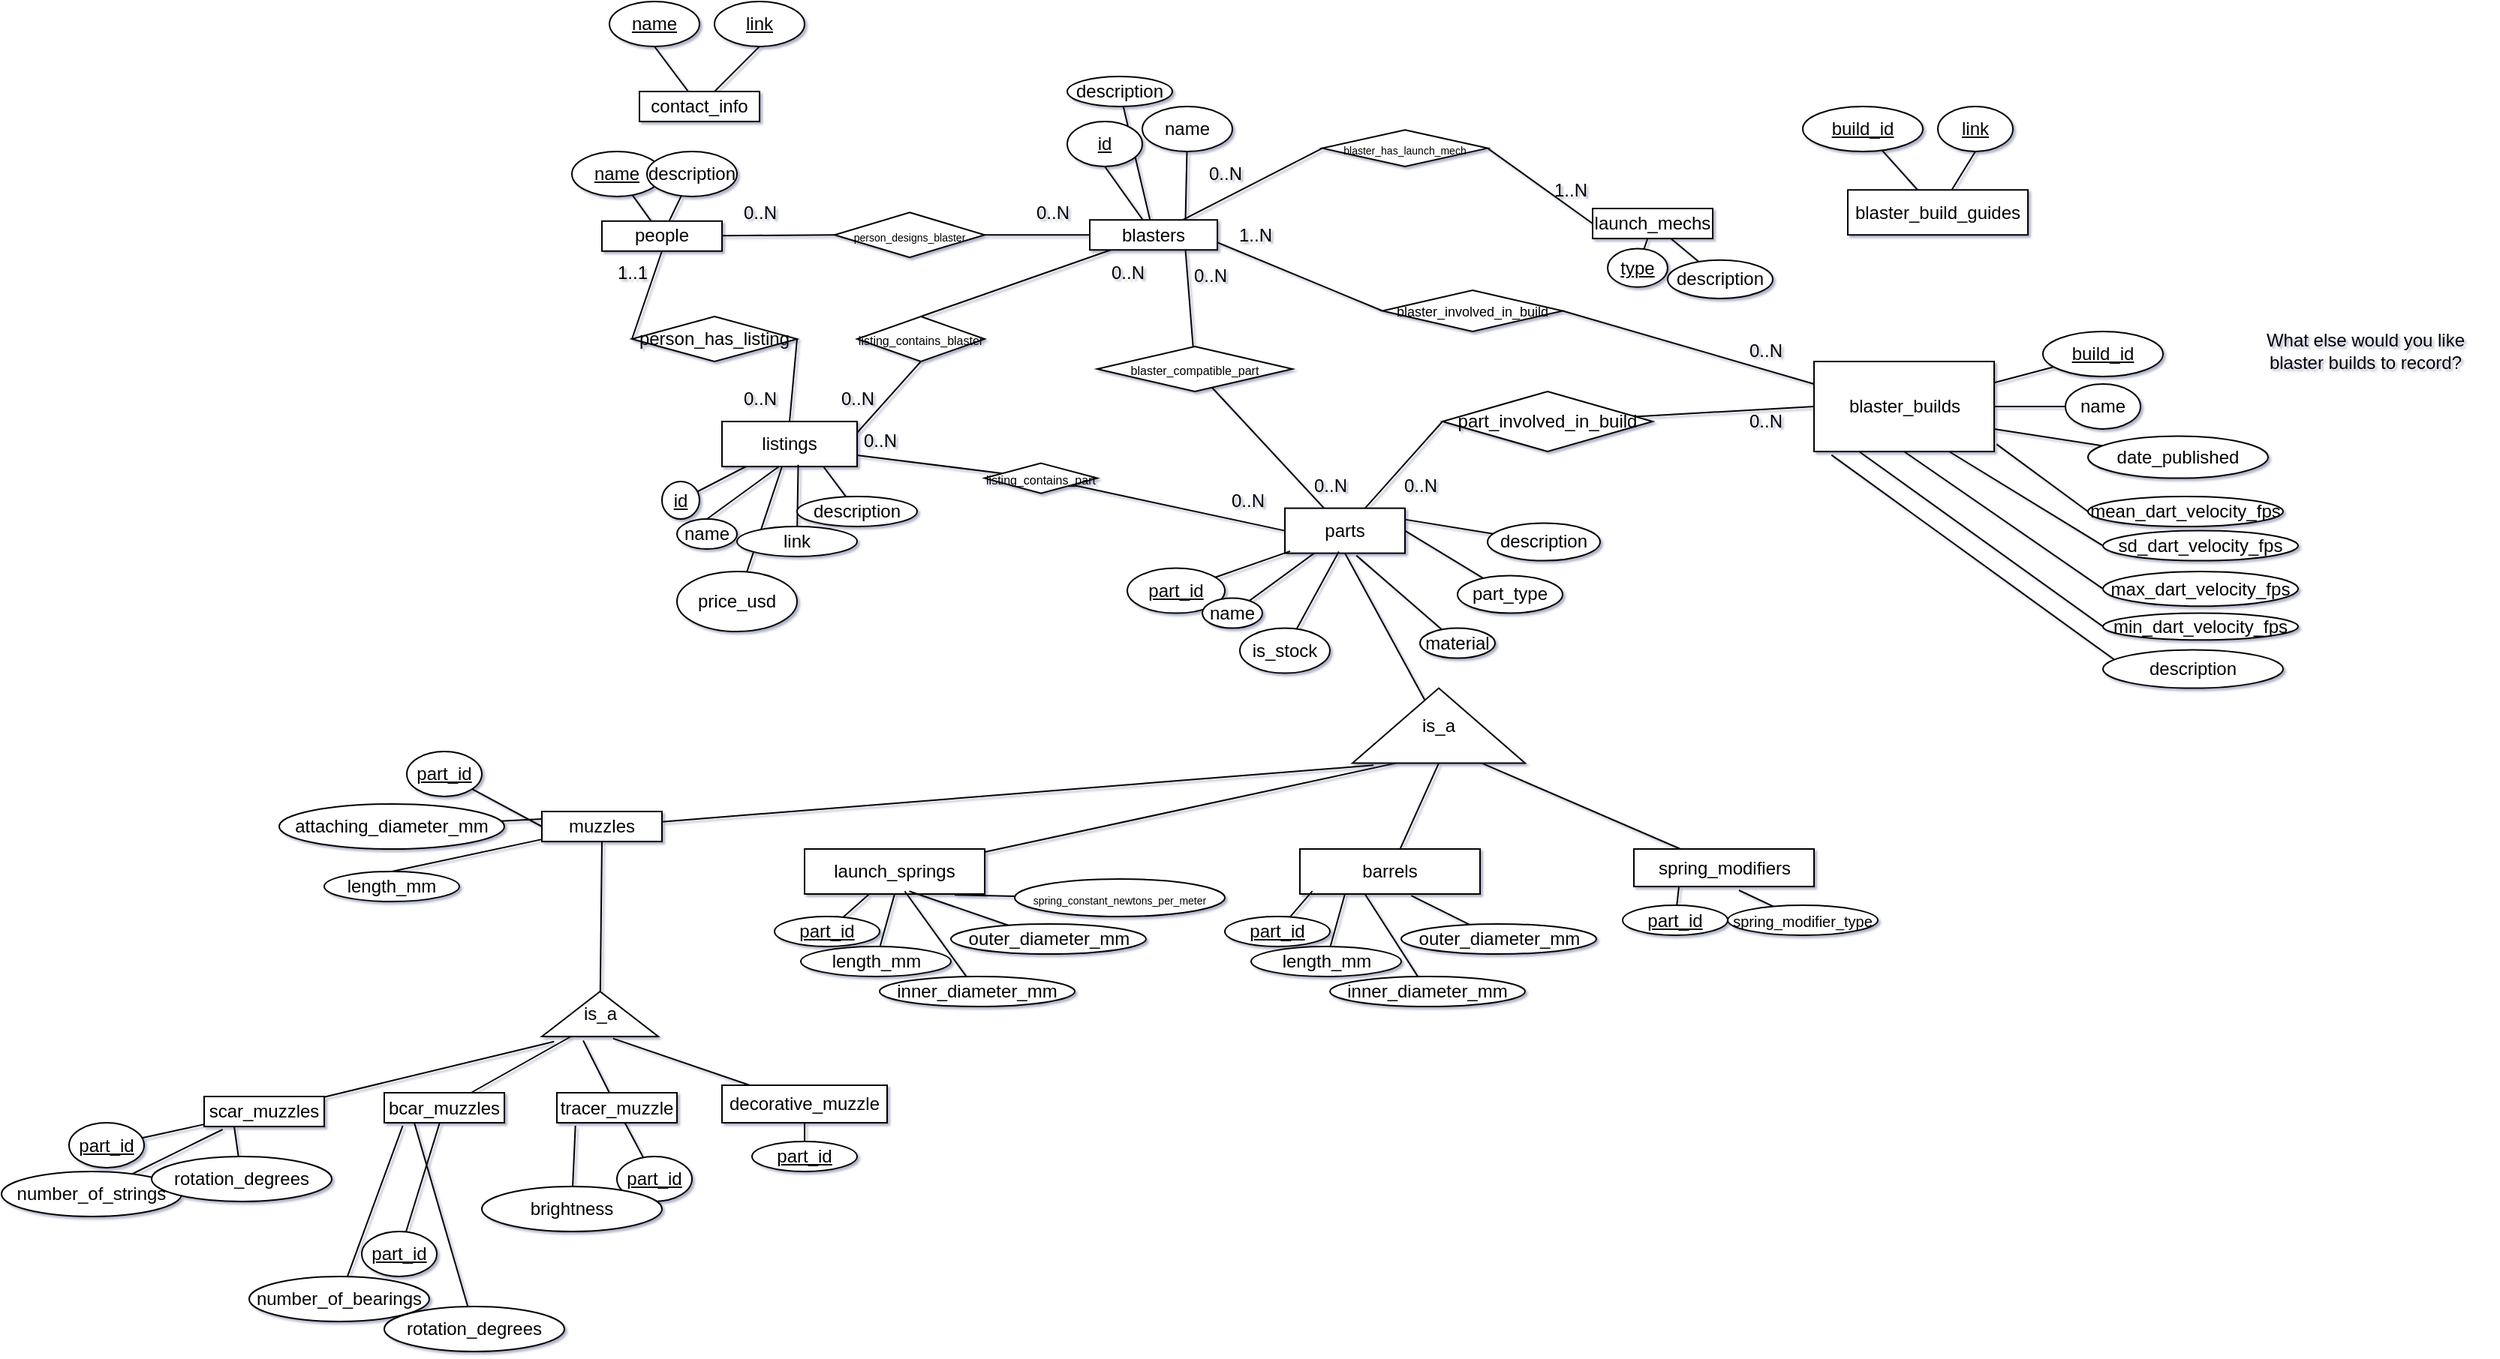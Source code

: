 <mxfile version="21.6.6" type="device">
  <diagram name="Page-1" id="jVRTwSANuptriIAOJ5WK">
    <mxGraphModel dx="1784" dy="1599" grid="1" gridSize="10" guides="1" tooltips="1" connect="1" arrows="1" fold="1" page="1" pageScale="1" pageWidth="850" pageHeight="1100" math="0" shadow="1">
      <root>
        <mxCell id="0" />
        <mxCell id="1" parent="0" />
        <mxCell id="3hl7cFS-K8GNGfFw6mI9-3" value="" style="rounded=0;orthogonalLoop=1;jettySize=auto;html=1;endArrow=none;endFill=0;" parent="1" source="3hl7cFS-K8GNGfFw6mI9-1" target="3hl7cFS-K8GNGfFw6mI9-2" edge="1">
          <mxGeometry relative="1" as="geometry" />
        </mxCell>
        <mxCell id="7mRlxiWVUr4tO_FYAmdJ-11" value="" style="rounded=0;orthogonalLoop=1;jettySize=auto;html=1;endArrow=none;endFill=0;entryX=0;entryY=0.5;entryDx=0;entryDy=0;" parent="1" source="3hl7cFS-K8GNGfFw6mI9-1" target="7mRlxiWVUr4tO_FYAmdJ-9" edge="1">
          <mxGeometry relative="1" as="geometry" />
        </mxCell>
        <mxCell id="DZtyibXecPL0K3rIrzlG-8" style="rounded=0;orthogonalLoop=1;jettySize=auto;html=1;endArrow=none;endFill=0;" parent="1" source="3hl7cFS-K8GNGfFw6mI9-1" target="DZtyibXecPL0K3rIrzlG-9" edge="1">
          <mxGeometry relative="1" as="geometry">
            <mxPoint x="140" y="70" as="targetPoint" />
          </mxGeometry>
        </mxCell>
        <mxCell id="3hl7cFS-K8GNGfFw6mI9-1" value="people" style="rounded=0;whiteSpace=wrap;html=1;" parent="1" vertex="1">
          <mxGeometry x="30" y="106.4" width="80" height="20" as="geometry" />
        </mxCell>
        <mxCell id="3hl7cFS-K8GNGfFw6mI9-2" value="&lt;u&gt;name&lt;/u&gt;" style="ellipse;whiteSpace=wrap;html=1;rounded=0;" parent="1" vertex="1">
          <mxGeometry x="10" y="60" width="60" height="30" as="geometry" />
        </mxCell>
        <mxCell id="LDvFnLhQpbpHu-sAu5eW-1" style="rounded=0;orthogonalLoop=1;jettySize=auto;html=1;exitX=0.75;exitY=0;exitDx=0;exitDy=0;endArrow=none;endFill=0;" parent="1" source="7mRlxiWVUr4tO_FYAmdJ-6" target="LDvFnLhQpbpHu-sAu5eW-2" edge="1">
          <mxGeometry relative="1" as="geometry">
            <mxPoint x="470" y="180" as="targetPoint" />
          </mxGeometry>
        </mxCell>
        <mxCell id="DZtyibXecPL0K3rIrzlG-34" value="" style="rounded=0;orthogonalLoop=1;jettySize=auto;html=1;endArrow=none;endFill=0;entryX=0.5;entryY=0;entryDx=0;entryDy=0;" parent="1" source="7mRlxiWVUr4tO_FYAmdJ-6" target="DZtyibXecPL0K3rIrzlG-33" edge="1">
          <mxGeometry relative="1" as="geometry" />
        </mxCell>
        <mxCell id="Q97ecjHZX_WzcBAMWpsf-6" style="rounded=0;orthogonalLoop=1;jettySize=auto;html=1;entryX=0;entryY=0.5;entryDx=0;entryDy=0;endArrow=none;endFill=0;" parent="1" source="7mRlxiWVUr4tO_FYAmdJ-6" target="Q97ecjHZX_WzcBAMWpsf-5" edge="1">
          <mxGeometry relative="1" as="geometry" />
        </mxCell>
        <mxCell id="DftHSwd2Ka5qHWuFwskT-1" style="rounded=0;orthogonalLoop=1;jettySize=auto;html=1;endArrow=none;endFill=0;" parent="1" source="7mRlxiWVUr4tO_FYAmdJ-6" target="DftHSwd2Ka5qHWuFwskT-2" edge="1">
          <mxGeometry relative="1" as="geometry">
            <mxPoint x="370" y="20" as="targetPoint" />
          </mxGeometry>
        </mxCell>
        <mxCell id="7mRlxiWVUr4tO_FYAmdJ-6" value="blasters" style="rounded=0;whiteSpace=wrap;html=1;" parent="1" vertex="1">
          <mxGeometry x="355" y="105.61" width="85" height="20" as="geometry" />
        </mxCell>
        <mxCell id="7mRlxiWVUr4tO_FYAmdJ-8" value="" style="rounded=0;orthogonalLoop=1;jettySize=auto;html=1;endArrow=none;endFill=0;exitX=0.5;exitY=1;exitDx=0;exitDy=0;" parent="1" source="7mRlxiWVUr4tO_FYAmdJ-7" target="7mRlxiWVUr4tO_FYAmdJ-6" edge="1">
          <mxGeometry relative="1" as="geometry">
            <mxPoint x="447.438" y="190.003" as="sourcePoint" />
          </mxGeometry>
        </mxCell>
        <mxCell id="7mRlxiWVUr4tO_FYAmdJ-7" value="&lt;u&gt;id&lt;/u&gt;" style="ellipse;whiteSpace=wrap;html=1;" parent="1" vertex="1">
          <mxGeometry x="340" y="40" width="50" height="30" as="geometry" />
        </mxCell>
        <mxCell id="7mRlxiWVUr4tO_FYAmdJ-12" style="rounded=0;orthogonalLoop=1;jettySize=auto;html=1;entryX=0;entryY=0.5;entryDx=0;entryDy=0;endArrow=none;endFill=0;exitX=1;exitY=0.5;exitDx=0;exitDy=0;" parent="1" source="7mRlxiWVUr4tO_FYAmdJ-9" target="7mRlxiWVUr4tO_FYAmdJ-6" edge="1">
          <mxGeometry relative="1" as="geometry" />
        </mxCell>
        <mxCell id="7mRlxiWVUr4tO_FYAmdJ-9" value="&lt;font style=&quot;font-size: 7px;&quot;&gt;person_designs_blaster&lt;/font&gt;" style="rhombus;whiteSpace=wrap;html=1;" parent="1" vertex="1">
          <mxGeometry x="185" y="100.61" width="100" height="30" as="geometry" />
        </mxCell>
        <mxCell id="7mRlxiWVUr4tO_FYAmdJ-10" style="edgeStyle=orthogonalEdgeStyle;rounded=0;orthogonalLoop=1;jettySize=auto;html=1;exitX=0.5;exitY=1;exitDx=0;exitDy=0;" parent="1" edge="1">
          <mxGeometry relative="1" as="geometry">
            <mxPoint x="100" y="70" as="sourcePoint" />
            <mxPoint x="100" y="70" as="targetPoint" />
          </mxGeometry>
        </mxCell>
        <mxCell id="7mRlxiWVUr4tO_FYAmdJ-14" value="0..N" style="text;html=1;align=center;verticalAlign=middle;resizable=0;points=[];autosize=1;strokeColor=none;fillColor=none;" parent="1" vertex="1">
          <mxGeometry x="305" y="85.61" width="50" height="30" as="geometry" />
        </mxCell>
        <mxCell id="7mRlxiWVUr4tO_FYAmdJ-15" value="0..N" style="text;html=1;align=center;verticalAlign=middle;resizable=0;points=[];autosize=1;strokeColor=none;fillColor=none;" parent="1" vertex="1">
          <mxGeometry x="110" y="85.61" width="50" height="30" as="geometry" />
        </mxCell>
        <mxCell id="LDvFnLhQpbpHu-sAu5eW-2" value="name" style="ellipse;whiteSpace=wrap;html=1;" parent="1" vertex="1">
          <mxGeometry x="390" y="30" width="60" height="30" as="geometry" />
        </mxCell>
        <mxCell id="DZtyibXecPL0K3rIrzlG-9" value="description" style="ellipse;whiteSpace=wrap;html=1;" parent="1" vertex="1">
          <mxGeometry x="60" y="60" width="60" height="30" as="geometry" />
        </mxCell>
        <mxCell id="DZtyibXecPL0K3rIrzlG-16" value="" style="rounded=0;orthogonalLoop=1;jettySize=auto;html=1;endArrow=none;endFill=0;" parent="1" source="DZtyibXecPL0K3rIrzlG-14" target="DZtyibXecPL0K3rIrzlG-15" edge="1">
          <mxGeometry relative="1" as="geometry" />
        </mxCell>
        <mxCell id="DZtyibXecPL0K3rIrzlG-18" value="" style="rounded=0;orthogonalLoop=1;jettySize=auto;html=1;endArrow=none;endFill=0;" parent="1" source="DZtyibXecPL0K3rIrzlG-14" target="DZtyibXecPL0K3rIrzlG-17" edge="1">
          <mxGeometry relative="1" as="geometry" />
        </mxCell>
        <mxCell id="DZtyibXecPL0K3rIrzlG-14" value="listings" style="whiteSpace=wrap;html=1;" parent="1" vertex="1">
          <mxGeometry x="110" y="240" width="90" height="30" as="geometry" />
        </mxCell>
        <mxCell id="DZtyibXecPL0K3rIrzlG-15" value="&lt;u&gt;id&lt;/u&gt;" style="ellipse;whiteSpace=wrap;html=1;" parent="1" vertex="1">
          <mxGeometry x="70" y="280" width="25" height="25" as="geometry" />
        </mxCell>
        <mxCell id="DZtyibXecPL0K3rIrzlG-17" value="price_usd" style="ellipse;whiteSpace=wrap;html=1;" parent="1" vertex="1">
          <mxGeometry x="80" y="340" width="80" height="40" as="geometry" />
        </mxCell>
        <mxCell id="DZtyibXecPL0K3rIrzlG-22" style="rounded=0;orthogonalLoop=1;jettySize=auto;html=1;entryX=0.564;entryY=0.963;entryDx=0;entryDy=0;entryPerimeter=0;endArrow=none;endFill=0;" parent="1" source="DZtyibXecPL0K3rIrzlG-21" target="DZtyibXecPL0K3rIrzlG-14" edge="1">
          <mxGeometry relative="1" as="geometry" />
        </mxCell>
        <mxCell id="DZtyibXecPL0K3rIrzlG-21" value="link" style="ellipse;whiteSpace=wrap;html=1;" parent="1" vertex="1">
          <mxGeometry x="120" y="310" width="80" height="20" as="geometry" />
        </mxCell>
        <mxCell id="DZtyibXecPL0K3rIrzlG-24" style="rounded=0;orthogonalLoop=1;jettySize=auto;html=1;entryX=0.75;entryY=1;entryDx=0;entryDy=0;endArrow=none;endFill=0;" parent="1" source="DZtyibXecPL0K3rIrzlG-23" target="DZtyibXecPL0K3rIrzlG-14" edge="1">
          <mxGeometry relative="1" as="geometry" />
        </mxCell>
        <mxCell id="DZtyibXecPL0K3rIrzlG-23" value="description" style="ellipse;whiteSpace=wrap;html=1;" parent="1" vertex="1">
          <mxGeometry x="160" y="290" width="80" height="20" as="geometry" />
        </mxCell>
        <mxCell id="DZtyibXecPL0K3rIrzlG-30" style="rounded=0;orthogonalLoop=1;jettySize=auto;html=1;exitX=1;exitY=0.5;exitDx=0;exitDy=0;entryX=0.5;entryY=0;entryDx=0;entryDy=0;endArrow=none;endFill=0;" parent="1" source="DZtyibXecPL0K3rIrzlG-27" target="DZtyibXecPL0K3rIrzlG-14" edge="1">
          <mxGeometry relative="1" as="geometry" />
        </mxCell>
        <mxCell id="DftHSwd2Ka5qHWuFwskT-17" style="rounded=0;orthogonalLoop=1;jettySize=auto;html=1;entryX=0.5;entryY=1;entryDx=0;entryDy=0;endArrow=none;endFill=0;exitX=0;exitY=0.5;exitDx=0;exitDy=0;" parent="1" source="DZtyibXecPL0K3rIrzlG-27" target="3hl7cFS-K8GNGfFw6mI9-1" edge="1">
          <mxGeometry relative="1" as="geometry" />
        </mxCell>
        <mxCell id="DZtyibXecPL0K3rIrzlG-27" value="person_has_listing" style="rhombus;whiteSpace=wrap;html=1;" parent="1" vertex="1">
          <mxGeometry x="50" y="170" width="110" height="30" as="geometry" />
        </mxCell>
        <mxCell id="3MKL6M3v6x6dqjtd1o5H-1" style="rounded=0;orthogonalLoop=1;jettySize=auto;html=1;entryX=1;entryY=0.25;entryDx=0;entryDy=0;exitX=0.5;exitY=1;exitDx=0;exitDy=0;endArrow=none;endFill=0;" parent="1" source="DZtyibXecPL0K3rIrzlG-33" target="DZtyibXecPL0K3rIrzlG-14" edge="1">
          <mxGeometry relative="1" as="geometry" />
        </mxCell>
        <mxCell id="DZtyibXecPL0K3rIrzlG-33" value="&lt;font style=&quot;font-size: 8px;&quot;&gt;listing_contains_blaster&lt;/font&gt;" style="rhombus;whiteSpace=wrap;html=1;rounded=0;" parent="1" vertex="1">
          <mxGeometry x="200" y="170" width="85" height="30" as="geometry" />
        </mxCell>
        <mxCell id="3MKL6M3v6x6dqjtd1o5H-2" value="0..N" style="text;html=1;align=center;verticalAlign=middle;resizable=0;points=[];autosize=1;strokeColor=none;fillColor=none;" parent="1" vertex="1">
          <mxGeometry x="355" y="125.61" width="50" height="30" as="geometry" />
        </mxCell>
        <mxCell id="3MKL6M3v6x6dqjtd1o5H-3" value="0..N" style="text;html=1;align=center;verticalAlign=middle;resizable=0;points=[];autosize=1;strokeColor=none;fillColor=none;" parent="1" vertex="1">
          <mxGeometry x="175" y="210" width="50" height="30" as="geometry" />
        </mxCell>
        <mxCell id="d2FX3A2YHamCzMUw67bL-2" style="rounded=0;orthogonalLoop=1;jettySize=auto;html=1;entryX=0.422;entryY=1;entryDx=0;entryDy=0;entryPerimeter=0;endArrow=none;endFill=0;exitX=0.5;exitY=0;exitDx=0;exitDy=0;" parent="1" source="d2FX3A2YHamCzMUw67bL-1" target="DZtyibXecPL0K3rIrzlG-14" edge="1">
          <mxGeometry relative="1" as="geometry" />
        </mxCell>
        <mxCell id="d2FX3A2YHamCzMUw67bL-1" value="name" style="ellipse;whiteSpace=wrap;html=1;" parent="1" vertex="1">
          <mxGeometry x="80" y="305" width="40" height="20" as="geometry" />
        </mxCell>
        <mxCell id="Q97ecjHZX_WzcBAMWpsf-3" value="" style="rounded=0;orthogonalLoop=1;jettySize=auto;html=1;endArrow=none;endFill=0;" parent="1" source="Q97ecjHZX_WzcBAMWpsf-1" target="Q97ecjHZX_WzcBAMWpsf-4" edge="1">
          <mxGeometry relative="1" as="geometry">
            <mxPoint x="710" y="178" as="targetPoint" />
          </mxGeometry>
        </mxCell>
        <mxCell id="DftHSwd2Ka5qHWuFwskT-4" value="" style="rounded=0;orthogonalLoop=1;jettySize=auto;html=1;endArrow=none;endFill=0;" parent="1" source="Q97ecjHZX_WzcBAMWpsf-1" target="DftHSwd2Ka5qHWuFwskT-3" edge="1">
          <mxGeometry relative="1" as="geometry" />
        </mxCell>
        <mxCell id="Q97ecjHZX_WzcBAMWpsf-1" value="launch_mechs" style="whiteSpace=wrap;html=1;" parent="1" vertex="1">
          <mxGeometry x="690" y="98" width="80" height="20" as="geometry" />
        </mxCell>
        <mxCell id="Q97ecjHZX_WzcBAMWpsf-4" value="&lt;u&gt;type&lt;/u&gt;" style="ellipse;whiteSpace=wrap;html=1;" parent="1" vertex="1">
          <mxGeometry x="700" y="124.78" width="40" height="25.61" as="geometry" />
        </mxCell>
        <mxCell id="Q97ecjHZX_WzcBAMWpsf-7" style="rounded=0;orthogonalLoop=1;jettySize=auto;html=1;entryX=0;entryY=0.5;entryDx=0;entryDy=0;endArrow=none;endFill=0;exitX=1;exitY=0.5;exitDx=0;exitDy=0;" parent="1" source="Q97ecjHZX_WzcBAMWpsf-5" target="Q97ecjHZX_WzcBAMWpsf-1" edge="1">
          <mxGeometry relative="1" as="geometry">
            <mxPoint x="640.0" y="108.0" as="sourcePoint" />
          </mxGeometry>
        </mxCell>
        <mxCell id="Q97ecjHZX_WzcBAMWpsf-5" value="&lt;font style=&quot;font-size: 7px;&quot;&gt;blaster_has_launch_mech&lt;/font&gt;" style="rhombus;whiteSpace=wrap;html=1;" parent="1" vertex="1">
          <mxGeometry x="510" y="45.61" width="110" height="24.39" as="geometry" />
        </mxCell>
        <mxCell id="Q97ecjHZX_WzcBAMWpsf-8" value="0..N" style="text;html=1;align=center;verticalAlign=middle;resizable=0;points=[];autosize=1;strokeColor=none;fillColor=none;" parent="1" vertex="1">
          <mxGeometry x="420" y="60" width="50" height="30" as="geometry" />
        </mxCell>
        <mxCell id="Q97ecjHZX_WzcBAMWpsf-9" value="1..N" style="text;html=1;align=center;verticalAlign=middle;resizable=0;points=[];autosize=1;strokeColor=none;fillColor=none;" parent="1" vertex="1">
          <mxGeometry x="650" y="70.61" width="50" height="30" as="geometry" />
        </mxCell>
        <mxCell id="DftHSwd2Ka5qHWuFwskT-2" value="description" style="ellipse;whiteSpace=wrap;html=1;" parent="1" vertex="1">
          <mxGeometry x="340" y="10" width="70" height="20" as="geometry" />
        </mxCell>
        <mxCell id="DftHSwd2Ka5qHWuFwskT-3" value="description" style="ellipse;whiteSpace=wrap;html=1;" parent="1" vertex="1">
          <mxGeometry x="740" y="132.39" width="70" height="25.61" as="geometry" />
        </mxCell>
        <mxCell id="DftHSwd2Ka5qHWuFwskT-8" value="" style="rounded=0;orthogonalLoop=1;jettySize=auto;html=1;endArrow=none;endFill=0;" parent="1" source="DftHSwd2Ka5qHWuFwskT-7" target="DftHSwd2Ka5qHWuFwskT-12" edge="1">
          <mxGeometry relative="1" as="geometry">
            <mxPoint x="450" y="235.61" as="targetPoint" />
          </mxGeometry>
        </mxCell>
        <mxCell id="eoEwKemYxzUJTGMmavM--30" style="rounded=0;orthogonalLoop=1;jettySize=auto;html=1;entryX=0;entryY=0.5;entryDx=0;entryDy=0;endArrow=none;endFill=0;" parent="1" source="DftHSwd2Ka5qHWuFwskT-7" target="eoEwKemYxzUJTGMmavM--29" edge="1">
          <mxGeometry relative="1" as="geometry" />
        </mxCell>
        <mxCell id="DftHSwd2Ka5qHWuFwskT-7" value="parts" style="whiteSpace=wrap;html=1;" parent="1" vertex="1">
          <mxGeometry x="485" y="297.81" width="80" height="30" as="geometry" />
        </mxCell>
        <mxCell id="DftHSwd2Ka5qHWuFwskT-13" style="rounded=0;orthogonalLoop=1;jettySize=auto;html=1;entryX=0.75;entryY=1;entryDx=0;entryDy=0;endArrow=none;endFill=0;" parent="1" source="DftHSwd2Ka5qHWuFwskT-12" target="7mRlxiWVUr4tO_FYAmdJ-6" edge="1">
          <mxGeometry relative="1" as="geometry" />
        </mxCell>
        <mxCell id="DftHSwd2Ka5qHWuFwskT-12" value="&lt;font style=&quot;font-size: 8px;&quot;&gt;blaster_compatible_part&lt;/font&gt;" style="rhombus;whiteSpace=wrap;html=1;" parent="1" vertex="1">
          <mxGeometry x="360" y="190" width="130" height="30" as="geometry" />
        </mxCell>
        <mxCell id="DftHSwd2Ka5qHWuFwskT-14" value="0..N" style="text;html=1;align=center;verticalAlign=middle;resizable=0;points=[];autosize=1;strokeColor=none;fillColor=none;" parent="1" vertex="1">
          <mxGeometry x="490" y="267.81" width="50" height="30" as="geometry" />
        </mxCell>
        <mxCell id="DftHSwd2Ka5qHWuFwskT-15" value="0..N" style="text;html=1;align=center;verticalAlign=middle;resizable=0;points=[];autosize=1;strokeColor=none;fillColor=none;" parent="1" vertex="1">
          <mxGeometry x="410" y="128" width="50" height="30" as="geometry" />
        </mxCell>
        <mxCell id="DftHSwd2Ka5qHWuFwskT-16" value="0..N" style="text;html=1;align=center;verticalAlign=middle;resizable=0;points=[];autosize=1;strokeColor=none;fillColor=none;" parent="1" vertex="1">
          <mxGeometry x="110" y="210" width="50" height="30" as="geometry" />
        </mxCell>
        <mxCell id="DftHSwd2Ka5qHWuFwskT-18" value="1..1" style="text;html=1;align=center;verticalAlign=middle;resizable=0;points=[];autosize=1;strokeColor=none;fillColor=none;" parent="1" vertex="1">
          <mxGeometry x="30" y="125.61" width="40" height="30" as="geometry" />
        </mxCell>
        <mxCell id="DftHSwd2Ka5qHWuFwskT-21" style="rounded=0;orthogonalLoop=1;jettySize=auto;html=1;entryX=0;entryY=0.5;entryDx=0;entryDy=0;endArrow=none;endFill=0;" parent="1" source="DftHSwd2Ka5qHWuFwskT-20" target="DftHSwd2Ka5qHWuFwskT-7" edge="1">
          <mxGeometry relative="1" as="geometry" />
        </mxCell>
        <mxCell id="DftHSwd2Ka5qHWuFwskT-22" style="rounded=0;orthogonalLoop=1;jettySize=auto;html=1;entryX=1;entryY=0.75;entryDx=0;entryDy=0;endArrow=none;endFill=0;" parent="1" source="DftHSwd2Ka5qHWuFwskT-20" target="DZtyibXecPL0K3rIrzlG-14" edge="1">
          <mxGeometry relative="1" as="geometry" />
        </mxCell>
        <mxCell id="DftHSwd2Ka5qHWuFwskT-20" value="&lt;font style=&quot;font-size: 8px;&quot;&gt;listing_contains_part&lt;/font&gt;" style="rhombus;whiteSpace=wrap;html=1;" parent="1" vertex="1">
          <mxGeometry x="285" y="267.81" width="75" height="20" as="geometry" />
        </mxCell>
        <mxCell id="DftHSwd2Ka5qHWuFwskT-23" value="0..N" style="text;html=1;align=center;verticalAlign=middle;resizable=0;points=[];autosize=1;strokeColor=none;fillColor=none;" parent="1" vertex="1">
          <mxGeometry x="435" y="277.81" width="50" height="30" as="geometry" />
        </mxCell>
        <mxCell id="DftHSwd2Ka5qHWuFwskT-24" value="0..N" style="text;html=1;align=center;verticalAlign=middle;resizable=0;points=[];autosize=1;strokeColor=none;fillColor=none;" parent="1" vertex="1">
          <mxGeometry x="190" y="237.81" width="50" height="30" as="geometry" />
        </mxCell>
        <mxCell id="nB2TcZoUSYl1oypdtBVI-5" style="rounded=0;orthogonalLoop=1;jettySize=auto;html=1;entryX=0.5;entryY=1;entryDx=0;entryDy=0;endArrow=none;endFill=0;" parent="1" source="DftHSwd2Ka5qHWuFwskT-25" target="DftHSwd2Ka5qHWuFwskT-7" edge="1">
          <mxGeometry relative="1" as="geometry" />
        </mxCell>
        <mxCell id="DftHSwd2Ka5qHWuFwskT-25" value="is_a" style="triangle;whiteSpace=wrap;html=1;direction=north;" parent="1" vertex="1">
          <mxGeometry x="530" y="417.81" width="115" height="50" as="geometry" />
        </mxCell>
        <mxCell id="DftHSwd2Ka5qHWuFwskT-29" style="rounded=0;orthogonalLoop=1;jettySize=auto;html=1;entryX=0.5;entryY=1;entryDx=0;entryDy=0;endArrow=none;endFill=0;" parent="1" source="DftHSwd2Ka5qHWuFwskT-26" target="DftHSwd2Ka5qHWuFwskT-28" edge="1">
          <mxGeometry relative="1" as="geometry" />
        </mxCell>
        <mxCell id="DftHSwd2Ka5qHWuFwskT-30" style="rounded=0;orthogonalLoop=1;jettySize=auto;html=1;entryX=0.5;entryY=1;entryDx=0;entryDy=0;endArrow=none;endFill=0;" parent="1" source="DftHSwd2Ka5qHWuFwskT-26" target="DftHSwd2Ka5qHWuFwskT-27" edge="1">
          <mxGeometry relative="1" as="geometry" />
        </mxCell>
        <mxCell id="DftHSwd2Ka5qHWuFwskT-26" value="contact_info" style="whiteSpace=wrap;html=1;" parent="1" vertex="1">
          <mxGeometry x="55" y="20" width="80" height="20" as="geometry" />
        </mxCell>
        <mxCell id="DftHSwd2Ka5qHWuFwskT-27" value="&lt;u&gt;name&lt;/u&gt;" style="ellipse;whiteSpace=wrap;html=1;rounded=0;" parent="1" vertex="1">
          <mxGeometry x="35" y="-40" width="60" height="30" as="geometry" />
        </mxCell>
        <mxCell id="DftHSwd2Ka5qHWuFwskT-28" value="&lt;u&gt;link&lt;/u&gt;" style="ellipse;whiteSpace=wrap;html=1;" parent="1" vertex="1">
          <mxGeometry x="105" y="-40" width="60" height="30" as="geometry" />
        </mxCell>
        <mxCell id="ZzwsJflHC63OOXyWITy7-2" style="rounded=0;orthogonalLoop=1;jettySize=auto;html=1;entryX=0.044;entryY=0.954;entryDx=0;entryDy=0;entryPerimeter=0;endArrow=none;endFill=0;" parent="1" source="ZzwsJflHC63OOXyWITy7-1" target="DftHSwd2Ka5qHWuFwskT-7" edge="1">
          <mxGeometry relative="1" as="geometry" />
        </mxCell>
        <mxCell id="ZzwsJflHC63OOXyWITy7-1" value="&lt;u&gt;part_id&lt;/u&gt;" style="ellipse;whiteSpace=wrap;html=1;" parent="1" vertex="1">
          <mxGeometry x="380" y="337.81" width="65" height="30" as="geometry" />
        </mxCell>
        <mxCell id="ZzwsJflHC63OOXyWITy7-4" style="rounded=0;orthogonalLoop=1;jettySize=auto;html=1;endArrow=none;endFill=0;" parent="1" source="ZzwsJflHC63OOXyWITy7-3" target="DftHSwd2Ka5qHWuFwskT-7" edge="1">
          <mxGeometry relative="1" as="geometry" />
        </mxCell>
        <mxCell id="ZzwsJflHC63OOXyWITy7-3" value="name" style="ellipse;whiteSpace=wrap;html=1;" parent="1" vertex="1">
          <mxGeometry x="430" y="357.81" width="40" height="20" as="geometry" />
        </mxCell>
        <mxCell id="ZzwsJflHC63OOXyWITy7-7" style="rounded=0;orthogonalLoop=1;jettySize=auto;html=1;entryX=0.449;entryY=0.965;entryDx=0;entryDy=0;entryPerimeter=0;endArrow=none;endFill=0;" parent="1" source="ZzwsJflHC63OOXyWITy7-6" target="DftHSwd2Ka5qHWuFwskT-7" edge="1">
          <mxGeometry relative="1" as="geometry" />
        </mxCell>
        <mxCell id="ZzwsJflHC63OOXyWITy7-6" value="is_stock" style="ellipse;whiteSpace=wrap;html=1;" parent="1" vertex="1">
          <mxGeometry x="455" y="377.81" width="60" height="30" as="geometry" />
        </mxCell>
        <mxCell id="ZzwsJflHC63OOXyWITy7-9" style="rounded=0;orthogonalLoop=1;jettySize=auto;html=1;entryX=0.595;entryY=1.05;entryDx=0;entryDy=0;entryPerimeter=0;endArrow=none;endFill=0;" parent="1" source="ZzwsJflHC63OOXyWITy7-8" target="DftHSwd2Ka5qHWuFwskT-7" edge="1">
          <mxGeometry relative="1" as="geometry" />
        </mxCell>
        <mxCell id="ZzwsJflHC63OOXyWITy7-8" value="material" style="ellipse;whiteSpace=wrap;html=1;" parent="1" vertex="1">
          <mxGeometry x="575" y="377.81" width="50" height="20" as="geometry" />
        </mxCell>
        <mxCell id="nB2TcZoUSYl1oypdtBVI-2" style="rounded=0;orthogonalLoop=1;jettySize=auto;html=1;entryX=1;entryY=0.5;entryDx=0;entryDy=0;endArrow=none;endFill=0;" parent="1" source="nB2TcZoUSYl1oypdtBVI-1" target="DftHSwd2Ka5qHWuFwskT-7" edge="1">
          <mxGeometry relative="1" as="geometry" />
        </mxCell>
        <mxCell id="nB2TcZoUSYl1oypdtBVI-1" value="part_type" style="ellipse;whiteSpace=wrap;html=1;" parent="1" vertex="1">
          <mxGeometry x="600" y="342.81" width="70" height="25" as="geometry" />
        </mxCell>
        <mxCell id="nB2TcZoUSYl1oypdtBVI-4" style="rounded=0;orthogonalLoop=1;jettySize=auto;html=1;entryX=1;entryY=0.25;entryDx=0;entryDy=0;endArrow=none;endFill=0;" parent="1" source="nB2TcZoUSYl1oypdtBVI-3" target="DftHSwd2Ka5qHWuFwskT-7" edge="1">
          <mxGeometry relative="1" as="geometry" />
        </mxCell>
        <mxCell id="nB2TcZoUSYl1oypdtBVI-3" value="description" style="ellipse;whiteSpace=wrap;html=1;" parent="1" vertex="1">
          <mxGeometry x="620" y="307.81" width="75" height="25" as="geometry" />
        </mxCell>
        <mxCell id="nB2TcZoUSYl1oypdtBVI-7" style="rounded=0;orthogonalLoop=1;jettySize=auto;html=1;entryX=-0.027;entryY=0.122;entryDx=0;entryDy=0;entryPerimeter=0;endArrow=none;endFill=0;" parent="1" source="nB2TcZoUSYl1oypdtBVI-6" target="DftHSwd2Ka5qHWuFwskT-25" edge="1">
          <mxGeometry relative="1" as="geometry" />
        </mxCell>
        <mxCell id="nB2TcZoUSYl1oypdtBVI-12" style="rounded=0;orthogonalLoop=1;jettySize=auto;html=1;entryX=0.5;entryY=0;entryDx=0;entryDy=0;endArrow=none;endFill=0;" parent="1" source="nB2TcZoUSYl1oypdtBVI-6" target="nB2TcZoUSYl1oypdtBVI-10" edge="1">
          <mxGeometry relative="1" as="geometry" />
        </mxCell>
        <mxCell id="nB2TcZoUSYl1oypdtBVI-6" value="muzzles" style="rounded=0;whiteSpace=wrap;html=1;" parent="1" vertex="1">
          <mxGeometry x="-10" y="500" width="80" height="20" as="geometry" />
        </mxCell>
        <mxCell id="nB2TcZoUSYl1oypdtBVI-9" style="rounded=0;orthogonalLoop=1;jettySize=auto;html=1;entryX=0;entryY=0.5;entryDx=0;entryDy=0;endArrow=none;endFill=0;" parent="1" source="nB2TcZoUSYl1oypdtBVI-8" target="nB2TcZoUSYl1oypdtBVI-6" edge="1">
          <mxGeometry relative="1" as="geometry" />
        </mxCell>
        <mxCell id="nB2TcZoUSYl1oypdtBVI-8" value="&lt;u&gt;part_id&lt;/u&gt;" style="ellipse;whiteSpace=wrap;html=1;" parent="1" vertex="1">
          <mxGeometry x="-100" y="460" width="50" height="30" as="geometry" />
        </mxCell>
        <mxCell id="nB2TcZoUSYl1oypdtBVI-10" value="length_mm" style="ellipse;whiteSpace=wrap;html=1;" parent="1" vertex="1">
          <mxGeometry x="-155" y="540" width="90" height="20" as="geometry" />
        </mxCell>
        <mxCell id="nB2TcZoUSYl1oypdtBVI-14" style="rounded=0;orthogonalLoop=1;jettySize=auto;html=1;entryX=0;entryY=0.25;entryDx=0;entryDy=0;endArrow=none;endFill=0;" parent="1" source="nB2TcZoUSYl1oypdtBVI-13" target="nB2TcZoUSYl1oypdtBVI-6" edge="1">
          <mxGeometry relative="1" as="geometry" />
        </mxCell>
        <mxCell id="nB2TcZoUSYl1oypdtBVI-13" value="attaching_diameter_mm" style="ellipse;whiteSpace=wrap;html=1;" parent="1" vertex="1">
          <mxGeometry x="-185" y="495" width="150" height="30" as="geometry" />
        </mxCell>
        <mxCell id="nB2TcZoUSYl1oypdtBVI-16" style="rounded=0;orthogonalLoop=1;jettySize=auto;html=1;entryX=0.5;entryY=1;entryDx=0;entryDy=0;endArrow=none;endFill=0;" parent="1" source="nB2TcZoUSYl1oypdtBVI-15" target="nB2TcZoUSYl1oypdtBVI-6" edge="1">
          <mxGeometry relative="1" as="geometry" />
        </mxCell>
        <mxCell id="nB2TcZoUSYl1oypdtBVI-15" value="is_a" style="triangle;whiteSpace=wrap;html=1;direction=north;" parent="1" vertex="1">
          <mxGeometry x="-10" y="620" width="77.5" height="30" as="geometry" />
        </mxCell>
        <mxCell id="nB2TcZoUSYl1oypdtBVI-18" style="rounded=0;orthogonalLoop=1;jettySize=auto;html=1;entryX=-0.111;entryY=0.105;entryDx=0;entryDy=0;entryPerimeter=0;endArrow=none;endFill=0;" parent="1" source="nB2TcZoUSYl1oypdtBVI-17" target="nB2TcZoUSYl1oypdtBVI-15" edge="1">
          <mxGeometry relative="1" as="geometry" />
        </mxCell>
        <mxCell id="nB2TcZoUSYl1oypdtBVI-17" value="scar_muzzles" style="rounded=0;whiteSpace=wrap;html=1;" parent="1" vertex="1">
          <mxGeometry x="-235" y="690" width="80" height="20" as="geometry" />
        </mxCell>
        <mxCell id="ojKSvgnTZA_Z8RGCygcx-2" value="" style="rounded=0;orthogonalLoop=1;jettySize=auto;html=1;endArrow=none;endFill=0;" parent="1" source="ojKSvgnTZA_Z8RGCygcx-1" target="nB2TcZoUSYl1oypdtBVI-17" edge="1">
          <mxGeometry relative="1" as="geometry" />
        </mxCell>
        <mxCell id="ojKSvgnTZA_Z8RGCygcx-1" value="&lt;u&gt;part_id&lt;/u&gt;" style="ellipse;whiteSpace=wrap;html=1;" parent="1" vertex="1">
          <mxGeometry x="-325" y="707.5" width="50" height="30" as="geometry" />
        </mxCell>
        <mxCell id="ojKSvgnTZA_Z8RGCygcx-4" style="rounded=0;orthogonalLoop=1;jettySize=auto;html=1;entryX=0.154;entryY=1.1;entryDx=0;entryDy=0;entryPerimeter=0;endArrow=none;endFill=0;" parent="1" source="ojKSvgnTZA_Z8RGCygcx-3" target="nB2TcZoUSYl1oypdtBVI-17" edge="1">
          <mxGeometry relative="1" as="geometry" />
        </mxCell>
        <mxCell id="ojKSvgnTZA_Z8RGCygcx-3" value="number_of_strings" style="ellipse;whiteSpace=wrap;html=1;" parent="1" vertex="1">
          <mxGeometry x="-370" y="740" width="120" height="30" as="geometry" />
        </mxCell>
        <mxCell id="ojKSvgnTZA_Z8RGCygcx-6" style="rounded=0;orthogonalLoop=1;jettySize=auto;html=1;entryX=0.25;entryY=1;entryDx=0;entryDy=0;endArrow=none;endFill=0;" parent="1" source="ojKSvgnTZA_Z8RGCygcx-5" target="nB2TcZoUSYl1oypdtBVI-17" edge="1">
          <mxGeometry relative="1" as="geometry" />
        </mxCell>
        <mxCell id="ojKSvgnTZA_Z8RGCygcx-5" value="rotation_degrees" style="ellipse;whiteSpace=wrap;html=1;" parent="1" vertex="1">
          <mxGeometry x="-270" y="730" width="120" height="30" as="geometry" />
        </mxCell>
        <mxCell id="ojKSvgnTZA_Z8RGCygcx-14" style="rounded=0;orthogonalLoop=1;jettySize=auto;html=1;entryX=0;entryY=0.25;entryDx=0;entryDy=0;endArrow=none;endFill=0;" parent="1" source="ojKSvgnTZA_Z8RGCygcx-7" target="nB2TcZoUSYl1oypdtBVI-15" edge="1">
          <mxGeometry relative="1" as="geometry" />
        </mxCell>
        <mxCell id="ojKSvgnTZA_Z8RGCygcx-7" value="bcar_muzzles" style="rounded=0;whiteSpace=wrap;html=1;" parent="1" vertex="1">
          <mxGeometry x="-115" y="687.5" width="80" height="20" as="geometry" />
        </mxCell>
        <mxCell id="ojKSvgnTZA_Z8RGCygcx-8" value="" style="rounded=0;orthogonalLoop=1;jettySize=auto;html=1;endArrow=none;endFill=0;" parent="1" source="ojKSvgnTZA_Z8RGCygcx-9" target="ojKSvgnTZA_Z8RGCygcx-7" edge="1">
          <mxGeometry relative="1" as="geometry" />
        </mxCell>
        <mxCell id="ojKSvgnTZA_Z8RGCygcx-9" value="&lt;u&gt;part_id&lt;/u&gt;" style="ellipse;whiteSpace=wrap;html=1;" parent="1" vertex="1">
          <mxGeometry x="-130" y="780" width="50" height="30" as="geometry" />
        </mxCell>
        <mxCell id="ojKSvgnTZA_Z8RGCygcx-10" style="rounded=0;orthogonalLoop=1;jettySize=auto;html=1;entryX=0.154;entryY=1.1;entryDx=0;entryDy=0;entryPerimeter=0;endArrow=none;endFill=0;" parent="1" source="ojKSvgnTZA_Z8RGCygcx-11" target="ojKSvgnTZA_Z8RGCygcx-7" edge="1">
          <mxGeometry relative="1" as="geometry" />
        </mxCell>
        <mxCell id="ojKSvgnTZA_Z8RGCygcx-11" value="number_of_bearings" style="ellipse;whiteSpace=wrap;html=1;" parent="1" vertex="1">
          <mxGeometry x="-205" y="810" width="120" height="30" as="geometry" />
        </mxCell>
        <mxCell id="ojKSvgnTZA_Z8RGCygcx-12" style="rounded=0;orthogonalLoop=1;jettySize=auto;html=1;entryX=0.25;entryY=1;entryDx=0;entryDy=0;endArrow=none;endFill=0;" parent="1" source="ojKSvgnTZA_Z8RGCygcx-13" target="ojKSvgnTZA_Z8RGCygcx-7" edge="1">
          <mxGeometry relative="1" as="geometry" />
        </mxCell>
        <mxCell id="ojKSvgnTZA_Z8RGCygcx-13" value="rotation_degrees" style="ellipse;whiteSpace=wrap;html=1;" parent="1" vertex="1">
          <mxGeometry x="-115" y="830" width="120" height="30" as="geometry" />
        </mxCell>
        <mxCell id="ojKSvgnTZA_Z8RGCygcx-22" style="rounded=0;orthogonalLoop=1;jettySize=auto;html=1;entryX=-0.09;entryY=0.355;entryDx=0;entryDy=0;entryPerimeter=0;endArrow=none;endFill=0;" parent="1" source="ojKSvgnTZA_Z8RGCygcx-15" target="nB2TcZoUSYl1oypdtBVI-15" edge="1">
          <mxGeometry relative="1" as="geometry" />
        </mxCell>
        <mxCell id="ojKSvgnTZA_Z8RGCygcx-15" value="tracer_muzzle" style="rounded=0;whiteSpace=wrap;html=1;" parent="1" vertex="1">
          <mxGeometry y="687.5" width="80" height="20" as="geometry" />
        </mxCell>
        <mxCell id="ojKSvgnTZA_Z8RGCygcx-16" value="" style="rounded=0;orthogonalLoop=1;jettySize=auto;html=1;endArrow=none;endFill=0;" parent="1" source="ojKSvgnTZA_Z8RGCygcx-17" target="ojKSvgnTZA_Z8RGCygcx-15" edge="1">
          <mxGeometry relative="1" as="geometry" />
        </mxCell>
        <mxCell id="ojKSvgnTZA_Z8RGCygcx-17" value="&lt;u&gt;part_id&lt;/u&gt;" style="ellipse;whiteSpace=wrap;html=1;" parent="1" vertex="1">
          <mxGeometry x="40" y="730" width="50" height="30" as="geometry" />
        </mxCell>
        <mxCell id="ojKSvgnTZA_Z8RGCygcx-18" style="rounded=0;orthogonalLoop=1;jettySize=auto;html=1;entryX=0.154;entryY=1.1;entryDx=0;entryDy=0;entryPerimeter=0;endArrow=none;endFill=0;" parent="1" source="ojKSvgnTZA_Z8RGCygcx-19" target="ojKSvgnTZA_Z8RGCygcx-15" edge="1">
          <mxGeometry relative="1" as="geometry" />
        </mxCell>
        <mxCell id="ojKSvgnTZA_Z8RGCygcx-19" value="brightness" style="ellipse;whiteSpace=wrap;html=1;" parent="1" vertex="1">
          <mxGeometry x="-50" y="750" width="120" height="30" as="geometry" />
        </mxCell>
        <mxCell id="ojKSvgnTZA_Z8RGCygcx-26" style="rounded=0;orthogonalLoop=1;jettySize=auto;html=1;entryX=-0.044;entryY=0.612;entryDx=0;entryDy=0;entryPerimeter=0;endArrow=none;endFill=0;" parent="1" source="ojKSvgnTZA_Z8RGCygcx-23" target="nB2TcZoUSYl1oypdtBVI-15" edge="1">
          <mxGeometry relative="1" as="geometry" />
        </mxCell>
        <mxCell id="ojKSvgnTZA_Z8RGCygcx-23" value="decorative_muzzle" style="rounded=0;whiteSpace=wrap;html=1;" parent="1" vertex="1">
          <mxGeometry x="110" y="682.5" width="110" height="25" as="geometry" />
        </mxCell>
        <mxCell id="ojKSvgnTZA_Z8RGCygcx-25" value="" style="rounded=0;orthogonalLoop=1;jettySize=auto;html=1;endArrow=none;endFill=0;" parent="1" source="ojKSvgnTZA_Z8RGCygcx-24" target="ojKSvgnTZA_Z8RGCygcx-23" edge="1">
          <mxGeometry relative="1" as="geometry" />
        </mxCell>
        <mxCell id="ojKSvgnTZA_Z8RGCygcx-24" value="&lt;u&gt;part_id&lt;/u&gt;" style="ellipse;whiteSpace=wrap;html=1;" parent="1" vertex="1">
          <mxGeometry x="130" y="720" width="70" height="20" as="geometry" />
        </mxCell>
        <mxCell id="ojKSvgnTZA_Z8RGCygcx-28" style="rounded=0;orthogonalLoop=1;jettySize=auto;html=1;entryX=0;entryY=0.25;entryDx=0;entryDy=0;endArrow=none;endFill=0;" parent="1" source="ojKSvgnTZA_Z8RGCygcx-27" target="DftHSwd2Ka5qHWuFwskT-25" edge="1">
          <mxGeometry relative="1" as="geometry" />
        </mxCell>
        <mxCell id="ojKSvgnTZA_Z8RGCygcx-27" value="launch_springs" style="rounded=0;whiteSpace=wrap;html=1;" parent="1" vertex="1">
          <mxGeometry x="165" y="525" width="120" height="30" as="geometry" />
        </mxCell>
        <mxCell id="ojKSvgnTZA_Z8RGCygcx-30" value="" style="rounded=0;orthogonalLoop=1;jettySize=auto;html=1;endArrow=none;endFill=0;" parent="1" source="ojKSvgnTZA_Z8RGCygcx-29" target="ojKSvgnTZA_Z8RGCygcx-27" edge="1">
          <mxGeometry relative="1" as="geometry" />
        </mxCell>
        <mxCell id="ojKSvgnTZA_Z8RGCygcx-29" value="&lt;u&gt;part_id&lt;/u&gt;" style="ellipse;whiteSpace=wrap;html=1;" parent="1" vertex="1">
          <mxGeometry x="145" y="570" width="70" height="20" as="geometry" />
        </mxCell>
        <mxCell id="ojKSvgnTZA_Z8RGCygcx-33" style="rounded=0;orthogonalLoop=1;jettySize=auto;html=1;entryX=0.5;entryY=1;entryDx=0;entryDy=0;endArrow=none;endFill=0;" parent="1" source="ojKSvgnTZA_Z8RGCygcx-31" target="ojKSvgnTZA_Z8RGCygcx-27" edge="1">
          <mxGeometry relative="1" as="geometry" />
        </mxCell>
        <mxCell id="ojKSvgnTZA_Z8RGCygcx-31" value="length_mm" style="ellipse;whiteSpace=wrap;html=1;" parent="1" vertex="1">
          <mxGeometry x="162.5" y="590" width="100" height="20" as="geometry" />
        </mxCell>
        <mxCell id="ojKSvgnTZA_Z8RGCygcx-34" style="rounded=0;orthogonalLoop=1;jettySize=auto;html=1;entryX=0.581;entryY=0.937;entryDx=0;entryDy=0;endArrow=none;endFill=0;entryPerimeter=0;" parent="1" source="ojKSvgnTZA_Z8RGCygcx-32" target="ojKSvgnTZA_Z8RGCygcx-27" edge="1">
          <mxGeometry relative="1" as="geometry" />
        </mxCell>
        <mxCell id="ojKSvgnTZA_Z8RGCygcx-32" value="outer_diameter_mm" style="ellipse;whiteSpace=wrap;html=1;" parent="1" vertex="1">
          <mxGeometry x="262.5" y="575" width="130" height="20" as="geometry" />
        </mxCell>
        <mxCell id="ojKSvgnTZA_Z8RGCygcx-38" value="" style="rounded=0;orthogonalLoop=1;jettySize=auto;html=1;entryX=0.556;entryY=0.937;entryDx=0;entryDy=0;entryPerimeter=0;endArrow=none;endFill=0;" parent="1" source="ojKSvgnTZA_Z8RGCygcx-37" target="ojKSvgnTZA_Z8RGCygcx-27" edge="1">
          <mxGeometry relative="1" as="geometry" />
        </mxCell>
        <mxCell id="ojKSvgnTZA_Z8RGCygcx-37" value="inner_diameter_mm" style="ellipse;whiteSpace=wrap;html=1;" parent="1" vertex="1">
          <mxGeometry x="215" y="610" width="130" height="20" as="geometry" />
        </mxCell>
        <mxCell id="ojKSvgnTZA_Z8RGCygcx-40" style="rounded=0;orthogonalLoop=1;jettySize=auto;html=1;entryX=0.833;entryY=1.022;entryDx=0;entryDy=0;entryPerimeter=0;endArrow=none;endFill=0;" parent="1" source="ojKSvgnTZA_Z8RGCygcx-39" target="ojKSvgnTZA_Z8RGCygcx-27" edge="1">
          <mxGeometry relative="1" as="geometry" />
        </mxCell>
        <mxCell id="ojKSvgnTZA_Z8RGCygcx-39" value="&lt;font style=&quot;font-size: 7px;&quot;&gt;spring_constant_newtons_per_meter&lt;/font&gt;" style="ellipse;whiteSpace=wrap;html=1;" parent="1" vertex="1">
          <mxGeometry x="305" y="545" width="140" height="25" as="geometry" />
        </mxCell>
        <mxCell id="qwcfTwNkRJhtajvXAdUK-2" style="rounded=0;orthogonalLoop=1;jettySize=auto;html=1;endArrow=none;endFill=0;entryX=0;entryY=0.5;entryDx=0;entryDy=0;" parent="1" source="qwcfTwNkRJhtajvXAdUK-1" target="DftHSwd2Ka5qHWuFwskT-25" edge="1">
          <mxGeometry relative="1" as="geometry" />
        </mxCell>
        <mxCell id="qwcfTwNkRJhtajvXAdUK-1" value="barrels" style="whiteSpace=wrap;html=1;" parent="1" vertex="1">
          <mxGeometry x="495" y="525" width="120" height="30" as="geometry" />
        </mxCell>
        <mxCell id="qwcfTwNkRJhtajvXAdUK-7" style="rounded=0;orthogonalLoop=1;jettySize=auto;html=1;entryX=0.069;entryY=0.937;entryDx=0;entryDy=0;entryPerimeter=0;endArrow=none;endFill=0;" parent="1" source="qwcfTwNkRJhtajvXAdUK-3" target="qwcfTwNkRJhtajvXAdUK-1" edge="1">
          <mxGeometry relative="1" as="geometry" />
        </mxCell>
        <mxCell id="qwcfTwNkRJhtajvXAdUK-3" value="&lt;u&gt;part_id&lt;/u&gt;" style="ellipse;whiteSpace=wrap;html=1;" parent="1" vertex="1">
          <mxGeometry x="445" y="570" width="70" height="20" as="geometry" />
        </mxCell>
        <mxCell id="qwcfTwNkRJhtajvXAdUK-8" style="rounded=0;orthogonalLoop=1;jettySize=auto;html=1;entryX=0.25;entryY=1;entryDx=0;entryDy=0;endArrow=none;endFill=0;" parent="1" source="qwcfTwNkRJhtajvXAdUK-4" target="qwcfTwNkRJhtajvXAdUK-1" edge="1">
          <mxGeometry relative="1" as="geometry" />
        </mxCell>
        <mxCell id="qwcfTwNkRJhtajvXAdUK-4" value="length_mm" style="ellipse;whiteSpace=wrap;html=1;" parent="1" vertex="1">
          <mxGeometry x="462.5" y="590" width="100" height="20" as="geometry" />
        </mxCell>
        <mxCell id="qwcfTwNkRJhtajvXAdUK-10" style="rounded=0;orthogonalLoop=1;jettySize=auto;html=1;entryX=0.618;entryY=1.035;entryDx=0;entryDy=0;entryPerimeter=0;endArrow=none;endFill=0;" parent="1" source="qwcfTwNkRJhtajvXAdUK-5" target="qwcfTwNkRJhtajvXAdUK-1" edge="1">
          <mxGeometry relative="1" as="geometry" />
        </mxCell>
        <mxCell id="qwcfTwNkRJhtajvXAdUK-5" value="outer_diameter_mm" style="ellipse;whiteSpace=wrap;html=1;" parent="1" vertex="1">
          <mxGeometry x="562.5" y="575" width="130" height="20" as="geometry" />
        </mxCell>
        <mxCell id="qwcfTwNkRJhtajvXAdUK-9" style="rounded=0;orthogonalLoop=1;jettySize=auto;html=1;entryX=0.362;entryY=1.008;entryDx=0;entryDy=0;entryPerimeter=0;endArrow=none;endFill=0;" parent="1" source="qwcfTwNkRJhtajvXAdUK-6" target="qwcfTwNkRJhtajvXAdUK-1" edge="1">
          <mxGeometry relative="1" as="geometry" />
        </mxCell>
        <mxCell id="qwcfTwNkRJhtajvXAdUK-6" value="inner_diameter_mm" style="ellipse;whiteSpace=wrap;html=1;" parent="1" vertex="1">
          <mxGeometry x="515" y="610" width="130" height="20" as="geometry" />
        </mxCell>
        <mxCell id="qwcfTwNkRJhtajvXAdUK-12" style="rounded=0;orthogonalLoop=1;jettySize=auto;html=1;entryX=0;entryY=0.75;entryDx=0;entryDy=0;endArrow=none;endFill=0;" parent="1" source="qwcfTwNkRJhtajvXAdUK-11" target="DftHSwd2Ka5qHWuFwskT-25" edge="1">
          <mxGeometry relative="1" as="geometry" />
        </mxCell>
        <mxCell id="qwcfTwNkRJhtajvXAdUK-11" value="spring_modifiers" style="whiteSpace=wrap;html=1;" parent="1" vertex="1">
          <mxGeometry x="717.5" y="525" width="120" height="25" as="geometry" />
        </mxCell>
        <mxCell id="qwcfTwNkRJhtajvXAdUK-15" style="rounded=0;orthogonalLoop=1;jettySize=auto;html=1;entryX=0.25;entryY=1;entryDx=0;entryDy=0;endArrow=none;endFill=0;" parent="1" source="qwcfTwNkRJhtajvXAdUK-13" target="qwcfTwNkRJhtajvXAdUK-11" edge="1">
          <mxGeometry relative="1" as="geometry" />
        </mxCell>
        <mxCell id="qwcfTwNkRJhtajvXAdUK-13" value="&lt;u&gt;part_id&lt;/u&gt;" style="ellipse;whiteSpace=wrap;html=1;" parent="1" vertex="1">
          <mxGeometry x="710" y="562.5" width="70" height="20" as="geometry" />
        </mxCell>
        <mxCell id="qwcfTwNkRJhtajvXAdUK-16" style="rounded=0;orthogonalLoop=1;jettySize=auto;html=1;entryX=0.583;entryY=1.1;entryDx=0;entryDy=0;entryPerimeter=0;endArrow=none;endFill=0;" parent="1" source="qwcfTwNkRJhtajvXAdUK-14" target="qwcfTwNkRJhtajvXAdUK-11" edge="1">
          <mxGeometry relative="1" as="geometry" />
        </mxCell>
        <mxCell id="qwcfTwNkRJhtajvXAdUK-14" value="&lt;font style=&quot;font-size: 10px;&quot;&gt;spring_modifier_type&lt;/font&gt;" style="ellipse;whiteSpace=wrap;html=1;" parent="1" vertex="1">
          <mxGeometry x="780" y="562.5" width="100" height="20" as="geometry" />
        </mxCell>
        <mxCell id="eoEwKemYxzUJTGMmavM--3" value="blaster_builds" style="rounded=0;whiteSpace=wrap;html=1;" parent="1" vertex="1">
          <mxGeometry x="837.5" y="200" width="120" height="60" as="geometry" />
        </mxCell>
        <mxCell id="eoEwKemYxzUJTGMmavM--6" value="" style="rounded=0;orthogonalLoop=1;jettySize=auto;html=1;endArrow=none;endFill=0;" parent="1" source="eoEwKemYxzUJTGMmavM--4" target="eoEwKemYxzUJTGMmavM--5" edge="1">
          <mxGeometry relative="1" as="geometry" />
        </mxCell>
        <mxCell id="eoEwKemYxzUJTGMmavM--8" style="rounded=0;orthogonalLoop=1;jettySize=auto;html=1;entryX=0.5;entryY=1;entryDx=0;entryDy=0;endArrow=none;endFill=0;" parent="1" source="eoEwKemYxzUJTGMmavM--4" target="eoEwKemYxzUJTGMmavM--7" edge="1">
          <mxGeometry relative="1" as="geometry" />
        </mxCell>
        <mxCell id="eoEwKemYxzUJTGMmavM--4" value="blaster_build_guides" style="whiteSpace=wrap;html=1;" parent="1" vertex="1">
          <mxGeometry x="860" y="85.61" width="120" height="30" as="geometry" />
        </mxCell>
        <mxCell id="eoEwKemYxzUJTGMmavM--5" value="&lt;u&gt;build_id&lt;/u&gt;" style="ellipse;whiteSpace=wrap;html=1;" parent="1" vertex="1">
          <mxGeometry x="830" y="30" width="80" height="30" as="geometry" />
        </mxCell>
        <mxCell id="eoEwKemYxzUJTGMmavM--7" value="&lt;u&gt;link&lt;/u&gt;" style="ellipse;whiteSpace=wrap;html=1;" parent="1" vertex="1">
          <mxGeometry x="920" y="30" width="50" height="30" as="geometry" />
        </mxCell>
        <mxCell id="eoEwKemYxzUJTGMmavM--10" value="" style="rounded=0;orthogonalLoop=1;jettySize=auto;html=1;endArrow=none;endFill=0;" parent="1" source="eoEwKemYxzUJTGMmavM--9" target="eoEwKemYxzUJTGMmavM--3" edge="1">
          <mxGeometry relative="1" as="geometry" />
        </mxCell>
        <mxCell id="eoEwKemYxzUJTGMmavM--9" value="&lt;u&gt;build_id&lt;/u&gt;" style="ellipse;whiteSpace=wrap;html=1;" parent="1" vertex="1">
          <mxGeometry x="990" y="180" width="80" height="30" as="geometry" />
        </mxCell>
        <mxCell id="eoEwKemYxzUJTGMmavM--12" value="" style="rounded=0;orthogonalLoop=1;jettySize=auto;html=1;endArrow=none;endFill=0;" parent="1" source="eoEwKemYxzUJTGMmavM--11" target="eoEwKemYxzUJTGMmavM--3" edge="1">
          <mxGeometry relative="1" as="geometry" />
        </mxCell>
        <mxCell id="eoEwKemYxzUJTGMmavM--11" value="name" style="ellipse;whiteSpace=wrap;html=1;" parent="1" vertex="1">
          <mxGeometry x="1005" y="215" width="50" height="30" as="geometry" />
        </mxCell>
        <mxCell id="eoEwKemYxzUJTGMmavM--14" style="rounded=0;orthogonalLoop=1;jettySize=auto;html=1;entryX=1;entryY=0.75;entryDx=0;entryDy=0;endArrow=none;endFill=0;" parent="1" source="eoEwKemYxzUJTGMmavM--13" target="eoEwKemYxzUJTGMmavM--3" edge="1">
          <mxGeometry relative="1" as="geometry" />
        </mxCell>
        <mxCell id="eoEwKemYxzUJTGMmavM--13" value="date_published" style="ellipse;whiteSpace=wrap;html=1;" parent="1" vertex="1">
          <mxGeometry x="1020" y="249.81" width="120" height="28" as="geometry" />
        </mxCell>
        <mxCell id="eoEwKemYxzUJTGMmavM--23" style="rounded=0;orthogonalLoop=1;jettySize=auto;html=1;entryX=0.25;entryY=1;entryDx=0;entryDy=0;endArrow=none;endFill=0;exitX=0;exitY=0.5;exitDx=0;exitDy=0;" parent="1" source="eoEwKemYxzUJTGMmavM--15" target="eoEwKemYxzUJTGMmavM--3" edge="1">
          <mxGeometry relative="1" as="geometry" />
        </mxCell>
        <mxCell id="eoEwKemYxzUJTGMmavM--15" value="min_dart_velocity_fps" style="ellipse;whiteSpace=wrap;html=1;" parent="1" vertex="1">
          <mxGeometry x="1030" y="367.81" width="130" height="17.81" as="geometry" />
        </mxCell>
        <mxCell id="eoEwKemYxzUJTGMmavM--22" style="rounded=0;orthogonalLoop=1;jettySize=auto;html=1;entryX=0.5;entryY=1;entryDx=0;entryDy=0;exitX=0;exitY=0.5;exitDx=0;exitDy=0;endArrow=none;endFill=0;" parent="1" source="eoEwKemYxzUJTGMmavM--16" target="eoEwKemYxzUJTGMmavM--3" edge="1">
          <mxGeometry relative="1" as="geometry" />
        </mxCell>
        <mxCell id="eoEwKemYxzUJTGMmavM--16" value="max_dart_velocity_fps" style="ellipse;whiteSpace=wrap;html=1;" parent="1" vertex="1">
          <mxGeometry x="1030" y="340" width="130" height="23.12" as="geometry" />
        </mxCell>
        <mxCell id="eoEwKemYxzUJTGMmavM--20" style="rounded=0;orthogonalLoop=1;jettySize=auto;html=1;entryX=1.014;entryY=0.92;entryDx=0;entryDy=0;entryPerimeter=0;endArrow=none;endFill=0;exitX=0;exitY=0.5;exitDx=0;exitDy=0;" parent="1" source="eoEwKemYxzUJTGMmavM--17" target="eoEwKemYxzUJTGMmavM--3" edge="1">
          <mxGeometry relative="1" as="geometry" />
        </mxCell>
        <mxCell id="eoEwKemYxzUJTGMmavM--17" value="mean_dart_velocity_fps" style="ellipse;whiteSpace=wrap;html=1;" parent="1" vertex="1">
          <mxGeometry x="1020" y="290" width="130" height="20" as="geometry" />
        </mxCell>
        <mxCell id="eoEwKemYxzUJTGMmavM--21" style="rounded=0;orthogonalLoop=1;jettySize=auto;html=1;entryX=0.75;entryY=1;entryDx=0;entryDy=0;endArrow=none;endFill=0;exitX=0;exitY=0.5;exitDx=0;exitDy=0;" parent="1" source="eoEwKemYxzUJTGMmavM--18" target="eoEwKemYxzUJTGMmavM--3" edge="1">
          <mxGeometry relative="1" as="geometry" />
        </mxCell>
        <mxCell id="eoEwKemYxzUJTGMmavM--18" value="sd_dart_velocity_fps" style="ellipse;whiteSpace=wrap;html=1;" parent="1" vertex="1">
          <mxGeometry x="1030" y="312.81" width="130" height="20" as="geometry" />
        </mxCell>
        <mxCell id="eoEwKemYxzUJTGMmavM--24" style="rounded=0;orthogonalLoop=1;jettySize=auto;html=1;entryX=0.097;entryY=1.039;entryDx=0;entryDy=0;entryPerimeter=0;endArrow=none;endFill=0;exitX=0.086;exitY=0.335;exitDx=0;exitDy=0;exitPerimeter=0;" parent="1" source="eoEwKemYxzUJTGMmavM--19" target="eoEwKemYxzUJTGMmavM--3" edge="1">
          <mxGeometry relative="1" as="geometry" />
        </mxCell>
        <mxCell id="eoEwKemYxzUJTGMmavM--19" value="description" style="ellipse;whiteSpace=wrap;html=1;" parent="1" vertex="1">
          <mxGeometry x="1030" y="392.19" width="120" height="25.62" as="geometry" />
        </mxCell>
        <mxCell id="eoEwKemYxzUJTGMmavM--25" value="What else would you like blaster builds to record?" style="text;html=1;strokeColor=none;fillColor=none;align=center;verticalAlign=middle;whiteSpace=wrap;rounded=0;" parent="1" vertex="1">
          <mxGeometry x="1120" y="155.61" width="170" height="74.39" as="geometry" />
        </mxCell>
        <mxCell id="eoEwKemYxzUJTGMmavM--27" style="rounded=0;orthogonalLoop=1;jettySize=auto;html=1;entryX=0;entryY=0.25;entryDx=0;entryDy=0;endArrow=none;endFill=0;exitX=1;exitY=0.5;exitDx=0;exitDy=0;" parent="1" source="eoEwKemYxzUJTGMmavM--26" target="eoEwKemYxzUJTGMmavM--3" edge="1">
          <mxGeometry relative="1" as="geometry" />
        </mxCell>
        <mxCell id="eoEwKemYxzUJTGMmavM--28" style="rounded=0;orthogonalLoop=1;jettySize=auto;html=1;entryX=1;entryY=0.75;entryDx=0;entryDy=0;endArrow=none;endFill=0;exitX=0;exitY=0.5;exitDx=0;exitDy=0;" parent="1" source="eoEwKemYxzUJTGMmavM--26" target="7mRlxiWVUr4tO_FYAmdJ-6" edge="1">
          <mxGeometry relative="1" as="geometry" />
        </mxCell>
        <mxCell id="eoEwKemYxzUJTGMmavM--26" value="&lt;font style=&quot;font-size: 9px;&quot;&gt;blaster_involved_in_build&lt;/font&gt;" style="rhombus;whiteSpace=wrap;html=1;" parent="1" vertex="1">
          <mxGeometry x="550" y="152.5" width="120" height="27.5" as="geometry" />
        </mxCell>
        <mxCell id="eoEwKemYxzUJTGMmavM--31" style="rounded=0;orthogonalLoop=1;jettySize=auto;html=1;entryX=0;entryY=0.5;entryDx=0;entryDy=0;endArrow=none;endFill=0;" parent="1" source="eoEwKemYxzUJTGMmavM--29" target="eoEwKemYxzUJTGMmavM--3" edge="1">
          <mxGeometry relative="1" as="geometry" />
        </mxCell>
        <mxCell id="eoEwKemYxzUJTGMmavM--29" value="part_involved_in_build" style="rhombus;whiteSpace=wrap;html=1;" parent="1" vertex="1">
          <mxGeometry x="590" y="220" width="140" height="40" as="geometry" />
        </mxCell>
        <mxCell id="eoEwKemYxzUJTGMmavM--32" value="1..N" style="text;html=1;align=center;verticalAlign=middle;resizable=0;points=[];autosize=1;strokeColor=none;fillColor=none;" parent="1" vertex="1">
          <mxGeometry x="440" y="101.4" width="50" height="30" as="geometry" />
        </mxCell>
        <mxCell id="eoEwKemYxzUJTGMmavM--33" value="0..N" style="text;html=1;align=center;verticalAlign=middle;resizable=0;points=[];autosize=1;strokeColor=none;fillColor=none;" parent="1" vertex="1">
          <mxGeometry x="780" y="177.8" width="50" height="30" as="geometry" />
        </mxCell>
        <mxCell id="eoEwKemYxzUJTGMmavM--34" value="0..N" style="text;html=1;align=center;verticalAlign=middle;resizable=0;points=[];autosize=1;strokeColor=none;fillColor=none;" parent="1" vertex="1">
          <mxGeometry x="780" y="225" width="50" height="30" as="geometry" />
        </mxCell>
        <mxCell id="Whpa_gnkBXO30Fu33FhA-1" value="0..N" style="text;html=1;align=center;verticalAlign=middle;resizable=0;points=[];autosize=1;strokeColor=none;fillColor=none;" vertex="1" parent="1">
          <mxGeometry x="550" y="267.81" width="50" height="30" as="geometry" />
        </mxCell>
      </root>
    </mxGraphModel>
  </diagram>
</mxfile>
